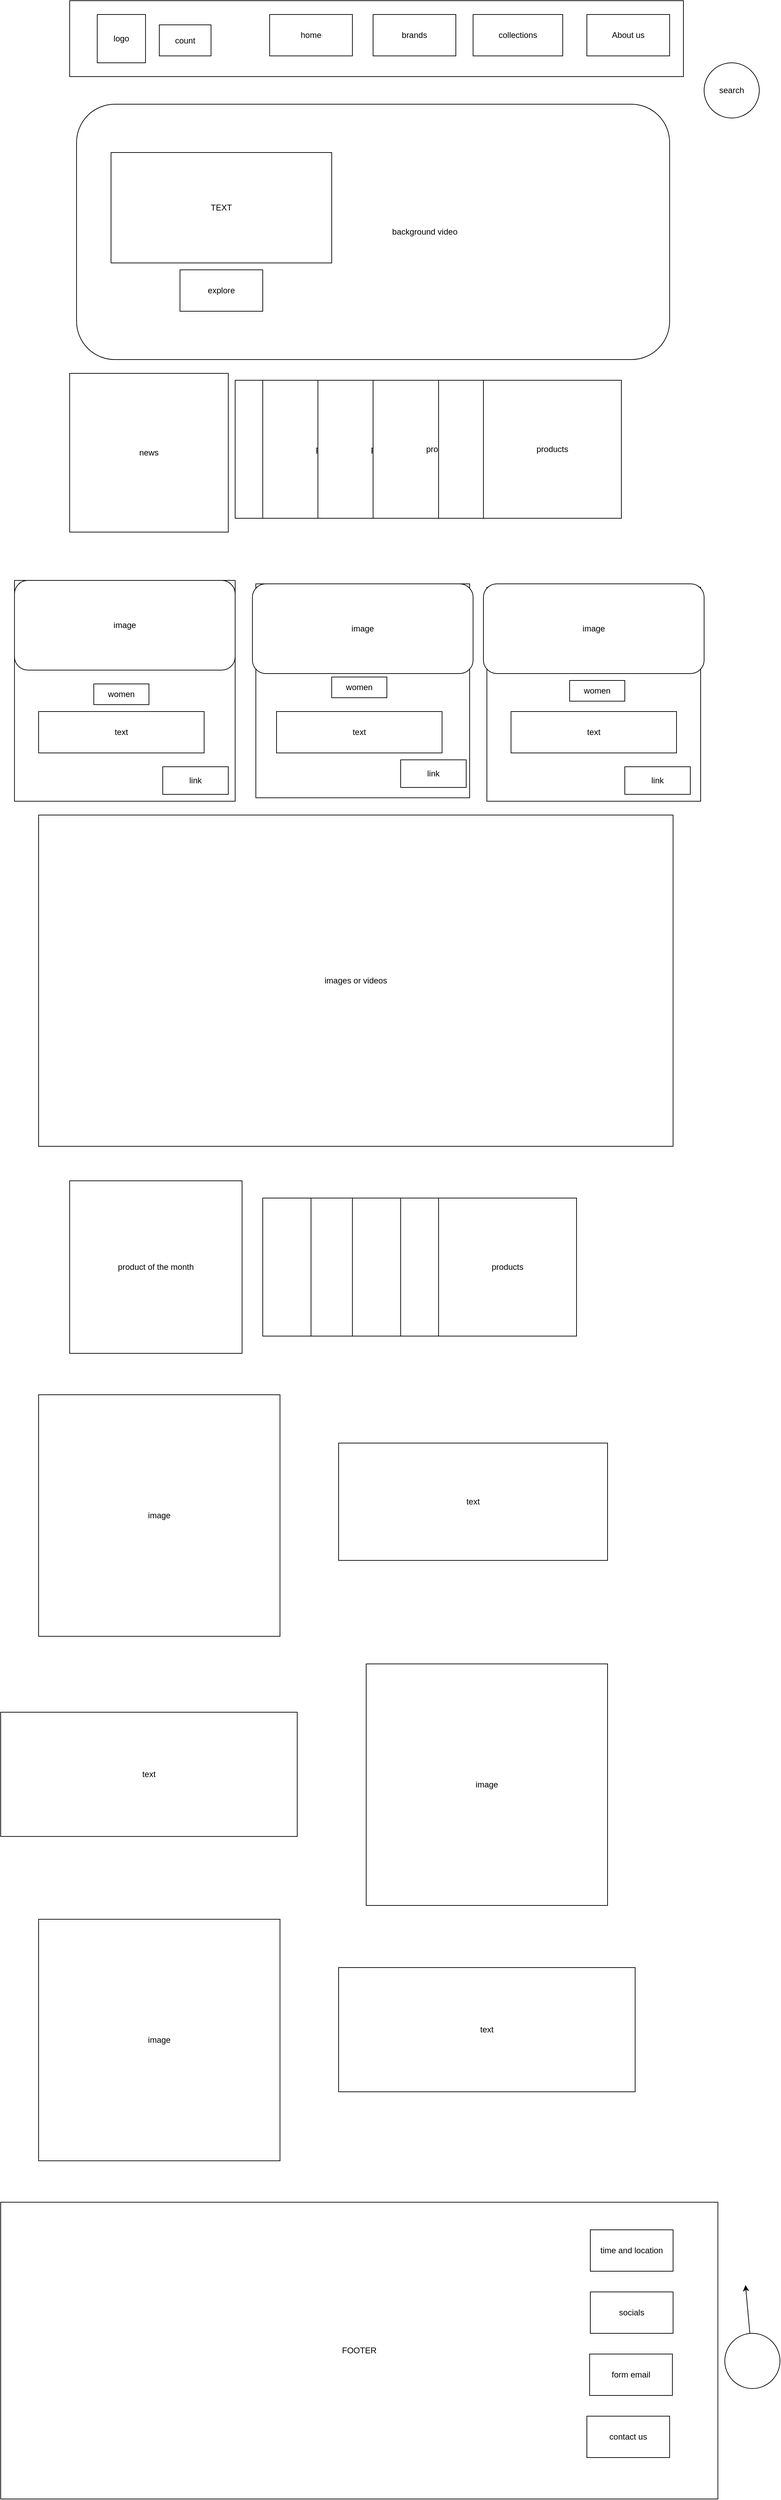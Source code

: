 <mxfile version="19.0.2" type="device"><diagram id="0AA2oMKbhfsBrdyMMuZh" name="Page-1"><mxGraphModel dx="2299" dy="666" grid="1" gridSize="10" guides="1" tooltips="1" connect="1" arrows="1" fold="1" page="1" pageScale="1" pageWidth="850" pageHeight="1100" math="0" shadow="0"><root><mxCell id="0"/><mxCell id="1" parent="0"/><mxCell id="LJERvTuOqIP6wXyTl2Tw-1" value="" style="rounded=0;whiteSpace=wrap;html=1;" vertex="1" parent="1"><mxGeometry x="-40" y="30" width="890" height="110" as="geometry"/></mxCell><mxCell id="LJERvTuOqIP6wXyTl2Tw-9" value="&amp;nbsp; &amp;nbsp; &amp;nbsp; &amp;nbsp; &amp;nbsp; &amp;nbsp; &amp;nbsp; &amp;nbsp; &amp;nbsp; &amp;nbsp; &amp;nbsp; &amp;nbsp; &amp;nbsp; &amp;nbsp; &amp;nbsp; &amp;nbsp; &amp;nbsp; &amp;nbsp; &amp;nbsp; &amp;nbsp; &amp;nbsp; &amp;nbsp; &amp;nbsp;background video" style="rounded=1;whiteSpace=wrap;html=1;" vertex="1" parent="1"><mxGeometry x="-30" y="180" width="860" height="370" as="geometry"/></mxCell><mxCell id="LJERvTuOqIP6wXyTl2Tw-10" value="logo" style="whiteSpace=wrap;html=1;aspect=fixed;" vertex="1" parent="1"><mxGeometry y="50" width="70" height="70" as="geometry"/></mxCell><mxCell id="LJERvTuOqIP6wXyTl2Tw-11" value="home" style="rounded=0;whiteSpace=wrap;html=1;" vertex="1" parent="1"><mxGeometry x="250" y="50" width="120" height="60" as="geometry"/></mxCell><mxCell id="LJERvTuOqIP6wXyTl2Tw-12" value="brands" style="rounded=0;whiteSpace=wrap;html=1;" vertex="1" parent="1"><mxGeometry x="400" y="50" width="120" height="60" as="geometry"/></mxCell><mxCell id="LJERvTuOqIP6wXyTl2Tw-13" value="collections" style="rounded=0;whiteSpace=wrap;html=1;" vertex="1" parent="1"><mxGeometry x="545" y="50" width="130" height="60" as="geometry"/></mxCell><mxCell id="LJERvTuOqIP6wXyTl2Tw-20" value="TEXT" style="rounded=0;whiteSpace=wrap;html=1;" vertex="1" parent="1"><mxGeometry x="20" y="250" width="320" height="160" as="geometry"/></mxCell><mxCell id="LJERvTuOqIP6wXyTl2Tw-21" value="images or videos" style="rounded=0;whiteSpace=wrap;html=1;" vertex="1" parent="1"><mxGeometry x="-85" y="1210" width="920" height="480" as="geometry"/></mxCell><mxCell id="LJERvTuOqIP6wXyTl2Tw-23" value="product of the month" style="whiteSpace=wrap;html=1;aspect=fixed;" vertex="1" parent="1"><mxGeometry x="-40" y="1740" width="250" height="250" as="geometry"/></mxCell><mxCell id="LJERvTuOqIP6wXyTl2Tw-24" value="" style="whiteSpace=wrap;html=1;aspect=fixed;" vertex="1" parent="1"><mxGeometry x="240" y="1765" width="200" height="200" as="geometry"/></mxCell><mxCell id="LJERvTuOqIP6wXyTl2Tw-25" value="" style="whiteSpace=wrap;html=1;aspect=fixed;" vertex="1" parent="1"><mxGeometry x="310" y="1765" width="200" height="200" as="geometry"/></mxCell><mxCell id="LJERvTuOqIP6wXyTl2Tw-26" value="" style="whiteSpace=wrap;html=1;aspect=fixed;" vertex="1" parent="1"><mxGeometry x="370" y="1765" width="200" height="200" as="geometry"/></mxCell><mxCell id="LJERvTuOqIP6wXyTl2Tw-28" value="" style="whiteSpace=wrap;html=1;aspect=fixed;" vertex="1" parent="1"><mxGeometry x="440" y="1765" width="200" height="200" as="geometry"/></mxCell><mxCell id="LJERvTuOqIP6wXyTl2Tw-29" value="products" style="whiteSpace=wrap;html=1;aspect=fixed;" vertex="1" parent="1"><mxGeometry x="495" y="1765" width="200" height="200" as="geometry"/></mxCell><mxCell id="LJERvTuOqIP6wXyTl2Tw-30" value="image" style="whiteSpace=wrap;html=1;aspect=fixed;" vertex="1" parent="1"><mxGeometry x="-85" y="2050" width="350" height="350" as="geometry"/></mxCell><mxCell id="LJERvTuOqIP6wXyTl2Tw-31" value="image" style="whiteSpace=wrap;html=1;aspect=fixed;" vertex="1" parent="1"><mxGeometry x="390" y="2440" width="350" height="350" as="geometry"/></mxCell><mxCell id="LJERvTuOqIP6wXyTl2Tw-32" value="image" style="whiteSpace=wrap;html=1;aspect=fixed;" vertex="1" parent="1"><mxGeometry x="-85" y="2810" width="350" height="350" as="geometry"/></mxCell><mxCell id="LJERvTuOqIP6wXyTl2Tw-33" value="FOOTER" style="rounded=0;whiteSpace=wrap;html=1;" vertex="1" parent="1"><mxGeometry x="-140" y="3220" width="1040" height="430" as="geometry"/></mxCell><mxCell id="LJERvTuOqIP6wXyTl2Tw-34" value="About us" style="rounded=0;whiteSpace=wrap;html=1;" vertex="1" parent="1"><mxGeometry x="710" y="50" width="120" height="60" as="geometry"/></mxCell><mxCell id="LJERvTuOqIP6wXyTl2Tw-36" value="text" style="rounded=0;whiteSpace=wrap;html=1;" vertex="1" parent="1"><mxGeometry x="350" y="2120" width="390" height="170" as="geometry"/></mxCell><mxCell id="LJERvTuOqIP6wXyTl2Tw-37" value="text" style="rounded=0;whiteSpace=wrap;html=1;" vertex="1" parent="1"><mxGeometry x="-140" y="2510" width="430" height="180" as="geometry"/></mxCell><mxCell id="LJERvTuOqIP6wXyTl2Tw-38" value="text" style="rounded=0;whiteSpace=wrap;html=1;" vertex="1" parent="1"><mxGeometry x="350" y="2880" width="430" height="180" as="geometry"/></mxCell><mxCell id="LJERvTuOqIP6wXyTl2Tw-39" value="count" style="rounded=0;whiteSpace=wrap;html=1;" vertex="1" parent="1"><mxGeometry x="90" y="65" width="75" height="45" as="geometry"/></mxCell><mxCell id="LJERvTuOqIP6wXyTl2Tw-40" value="time and location" style="rounded=0;whiteSpace=wrap;html=1;" vertex="1" parent="1"><mxGeometry x="715" y="3260" width="120" height="60" as="geometry"/></mxCell><mxCell id="LJERvTuOqIP6wXyTl2Tw-41" value="socials" style="rounded=0;whiteSpace=wrap;html=1;" vertex="1" parent="1"><mxGeometry x="715" y="3350" width="120" height="60" as="geometry"/></mxCell><mxCell id="LJERvTuOqIP6wXyTl2Tw-42" value="news" style="whiteSpace=wrap;html=1;aspect=fixed;" vertex="1" parent="1"><mxGeometry x="-40" y="570" width="230" height="230" as="geometry"/></mxCell><mxCell id="LJERvTuOqIP6wXyTl2Tw-43" value="products" style="whiteSpace=wrap;html=1;aspect=fixed;" vertex="1" parent="1"><mxGeometry x="200" y="580" width="200" height="200" as="geometry"/></mxCell><mxCell id="LJERvTuOqIP6wXyTl2Tw-44" value="products" style="whiteSpace=wrap;html=1;aspect=fixed;" vertex="1" parent="1"><mxGeometry x="240" y="580" width="200" height="200" as="geometry"/></mxCell><mxCell id="LJERvTuOqIP6wXyTl2Tw-45" value="products" style="whiteSpace=wrap;html=1;aspect=fixed;" vertex="1" parent="1"><mxGeometry x="320" y="580" width="200" height="200" as="geometry"/></mxCell><mxCell id="LJERvTuOqIP6wXyTl2Tw-46" value="products" style="whiteSpace=wrap;html=1;aspect=fixed;" vertex="1" parent="1"><mxGeometry x="400" y="580" width="200" height="200" as="geometry"/></mxCell><mxCell id="LJERvTuOqIP6wXyTl2Tw-47" value="products" style="whiteSpace=wrap;html=1;aspect=fixed;" vertex="1" parent="1"><mxGeometry x="495" y="580" width="200" height="200" as="geometry"/></mxCell><mxCell id="LJERvTuOqIP6wXyTl2Tw-48" value="products" style="whiteSpace=wrap;html=1;aspect=fixed;" vertex="1" parent="1"><mxGeometry x="560" y="580" width="200" height="200" as="geometry"/></mxCell><mxCell id="LJERvTuOqIP6wXyTl2Tw-49" value="" style="ellipse;whiteSpace=wrap;html=1;aspect=fixed;" vertex="1" parent="1"><mxGeometry x="910" y="3410" width="80" height="80" as="geometry"/></mxCell><mxCell id="LJERvTuOqIP6wXyTl2Tw-50" value="" style="endArrow=classic;html=1;rounded=0;" edge="1" parent="1" source="LJERvTuOqIP6wXyTl2Tw-49"><mxGeometry width="50" height="50" relative="1" as="geometry"><mxPoint x="510" y="3360" as="sourcePoint"/><mxPoint x="940" y="3340" as="targetPoint"/></mxGeometry></mxCell><mxCell id="LJERvTuOqIP6wXyTl2Tw-53" value="explore" style="rounded=0;whiteSpace=wrap;html=1;" vertex="1" parent="1"><mxGeometry x="120" y="420" width="120" height="60" as="geometry"/></mxCell><mxCell id="LJERvTuOqIP6wXyTl2Tw-54" value="" style="whiteSpace=wrap;html=1;aspect=fixed;" vertex="1" parent="1"><mxGeometry x="-120" y="870" width="320" height="320" as="geometry"/></mxCell><mxCell id="LJERvTuOqIP6wXyTl2Tw-55" value="" style="whiteSpace=wrap;html=1;aspect=fixed;" vertex="1" parent="1"><mxGeometry x="230" y="875" width="310" height="310" as="geometry"/></mxCell><mxCell id="LJERvTuOqIP6wXyTl2Tw-56" value="" style="whiteSpace=wrap;html=1;aspect=fixed;" vertex="1" parent="1"><mxGeometry x="565" y="880" width="310" height="310" as="geometry"/></mxCell><mxCell id="LJERvTuOqIP6wXyTl2Tw-57" value="women" style="rounded=0;whiteSpace=wrap;html=1;" vertex="1" parent="1"><mxGeometry x="-5" y="1020" width="80" height="30" as="geometry"/></mxCell><mxCell id="LJERvTuOqIP6wXyTl2Tw-58" value="text" style="rounded=0;whiteSpace=wrap;html=1;" vertex="1" parent="1"><mxGeometry x="-85" y="1060" width="240" height="60" as="geometry"/></mxCell><mxCell id="LJERvTuOqIP6wXyTl2Tw-61" value="image" style="rounded=1;whiteSpace=wrap;html=1;" vertex="1" parent="1"><mxGeometry x="-120" y="870" width="320" height="130" as="geometry"/></mxCell><mxCell id="LJERvTuOqIP6wXyTl2Tw-62" value="women" style="rounded=0;whiteSpace=wrap;html=1;" vertex="1" parent="1"><mxGeometry x="340" y="1010" width="80" height="30" as="geometry"/></mxCell><mxCell id="LJERvTuOqIP6wXyTl2Tw-63" value="women" style="rounded=0;whiteSpace=wrap;html=1;" vertex="1" parent="1"><mxGeometry x="685" y="1015" width="80" height="30" as="geometry"/></mxCell><mxCell id="LJERvTuOqIP6wXyTl2Tw-64" value="image" style="rounded=1;whiteSpace=wrap;html=1;" vertex="1" parent="1"><mxGeometry x="225" y="875" width="320" height="130" as="geometry"/></mxCell><mxCell id="LJERvTuOqIP6wXyTl2Tw-65" value="image" style="rounded=1;whiteSpace=wrap;html=1;" vertex="1" parent="1"><mxGeometry x="560" y="875" width="320" height="130" as="geometry"/></mxCell><mxCell id="LJERvTuOqIP6wXyTl2Tw-66" value="text" style="rounded=0;whiteSpace=wrap;html=1;" vertex="1" parent="1"><mxGeometry x="260" y="1060" width="240" height="60" as="geometry"/></mxCell><mxCell id="LJERvTuOqIP6wXyTl2Tw-67" value="text" style="rounded=0;whiteSpace=wrap;html=1;" vertex="1" parent="1"><mxGeometry x="600" y="1060" width="240" height="60" as="geometry"/></mxCell><mxCell id="LJERvTuOqIP6wXyTl2Tw-68" value="link" style="rounded=0;whiteSpace=wrap;html=1;" vertex="1" parent="1"><mxGeometry x="95" y="1140" width="95" height="40" as="geometry"/></mxCell><mxCell id="LJERvTuOqIP6wXyTl2Tw-69" value="link" style="rounded=0;whiteSpace=wrap;html=1;" vertex="1" parent="1"><mxGeometry x="440" y="1130" width="95" height="40" as="geometry"/></mxCell><mxCell id="LJERvTuOqIP6wXyTl2Tw-70" value="link" style="rounded=0;whiteSpace=wrap;html=1;" vertex="1" parent="1"><mxGeometry x="765" y="1140" width="95" height="40" as="geometry"/></mxCell><mxCell id="LJERvTuOqIP6wXyTl2Tw-71" value="search" style="ellipse;whiteSpace=wrap;html=1;aspect=fixed;" vertex="1" parent="1"><mxGeometry x="880" y="120" width="80" height="80" as="geometry"/></mxCell><mxCell id="LJERvTuOqIP6wXyTl2Tw-72" value="form email" style="rounded=0;whiteSpace=wrap;html=1;" vertex="1" parent="1"><mxGeometry x="714" y="3440" width="120" height="60" as="geometry"/></mxCell><mxCell id="LJERvTuOqIP6wXyTl2Tw-73" value="contact us" style="rounded=0;whiteSpace=wrap;html=1;" vertex="1" parent="1"><mxGeometry x="710" y="3530" width="120" height="60" as="geometry"/></mxCell></root></mxGraphModel></diagram></mxfile>